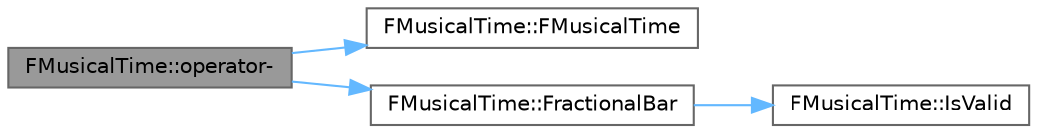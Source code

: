 digraph "FMusicalTime::operator-"
{
 // INTERACTIVE_SVG=YES
 // LATEX_PDF_SIZE
  bgcolor="transparent";
  edge [fontname=Helvetica,fontsize=10,labelfontname=Helvetica,labelfontsize=10];
  node [fontname=Helvetica,fontsize=10,shape=box,height=0.2,width=0.4];
  rankdir="LR";
  Node1 [id="Node000001",label="FMusicalTime::operator-",height=0.2,width=0.4,color="gray40", fillcolor="grey60", style="filled", fontcolor="black",tooltip="return fractional bars between two musical times"];
  Node1 -> Node2 [id="edge1_Node000001_Node000002",color="steelblue1",style="solid",tooltip=" "];
  Node2 [id="Node000002",label="FMusicalTime::FMusicalTime",height=0.2,width=0.4,color="grey40", fillcolor="white", style="filled",URL="$de/dd9/structFMusicalTime.html#a57718987d204762026ca766be60be3f1",tooltip=" "];
  Node1 -> Node3 [id="edge2_Node000001_Node000003",color="steelblue1",style="solid",tooltip=" "];
  Node3 [id="Node000003",label="FMusicalTime::FractionalBar",height=0.2,width=0.4,color="grey40", fillcolor="white", style="filled",URL="$de/dd9/structFMusicalTime.html#a4d31f9d329b082ddc95d108f5a638ace",tooltip=" "];
  Node3 -> Node4 [id="edge3_Node000003_Node000004",color="steelblue1",style="solid",tooltip=" "];
  Node4 [id="Node000004",label="FMusicalTime::IsValid",height=0.2,width=0.4,color="grey40", fillcolor="white", style="filled",URL="$de/dd9/structFMusicalTime.html#a4552c97a11b1fb04e33c93964f8b8fae",tooltip="Verify that this musical time is valid to use."];
}
